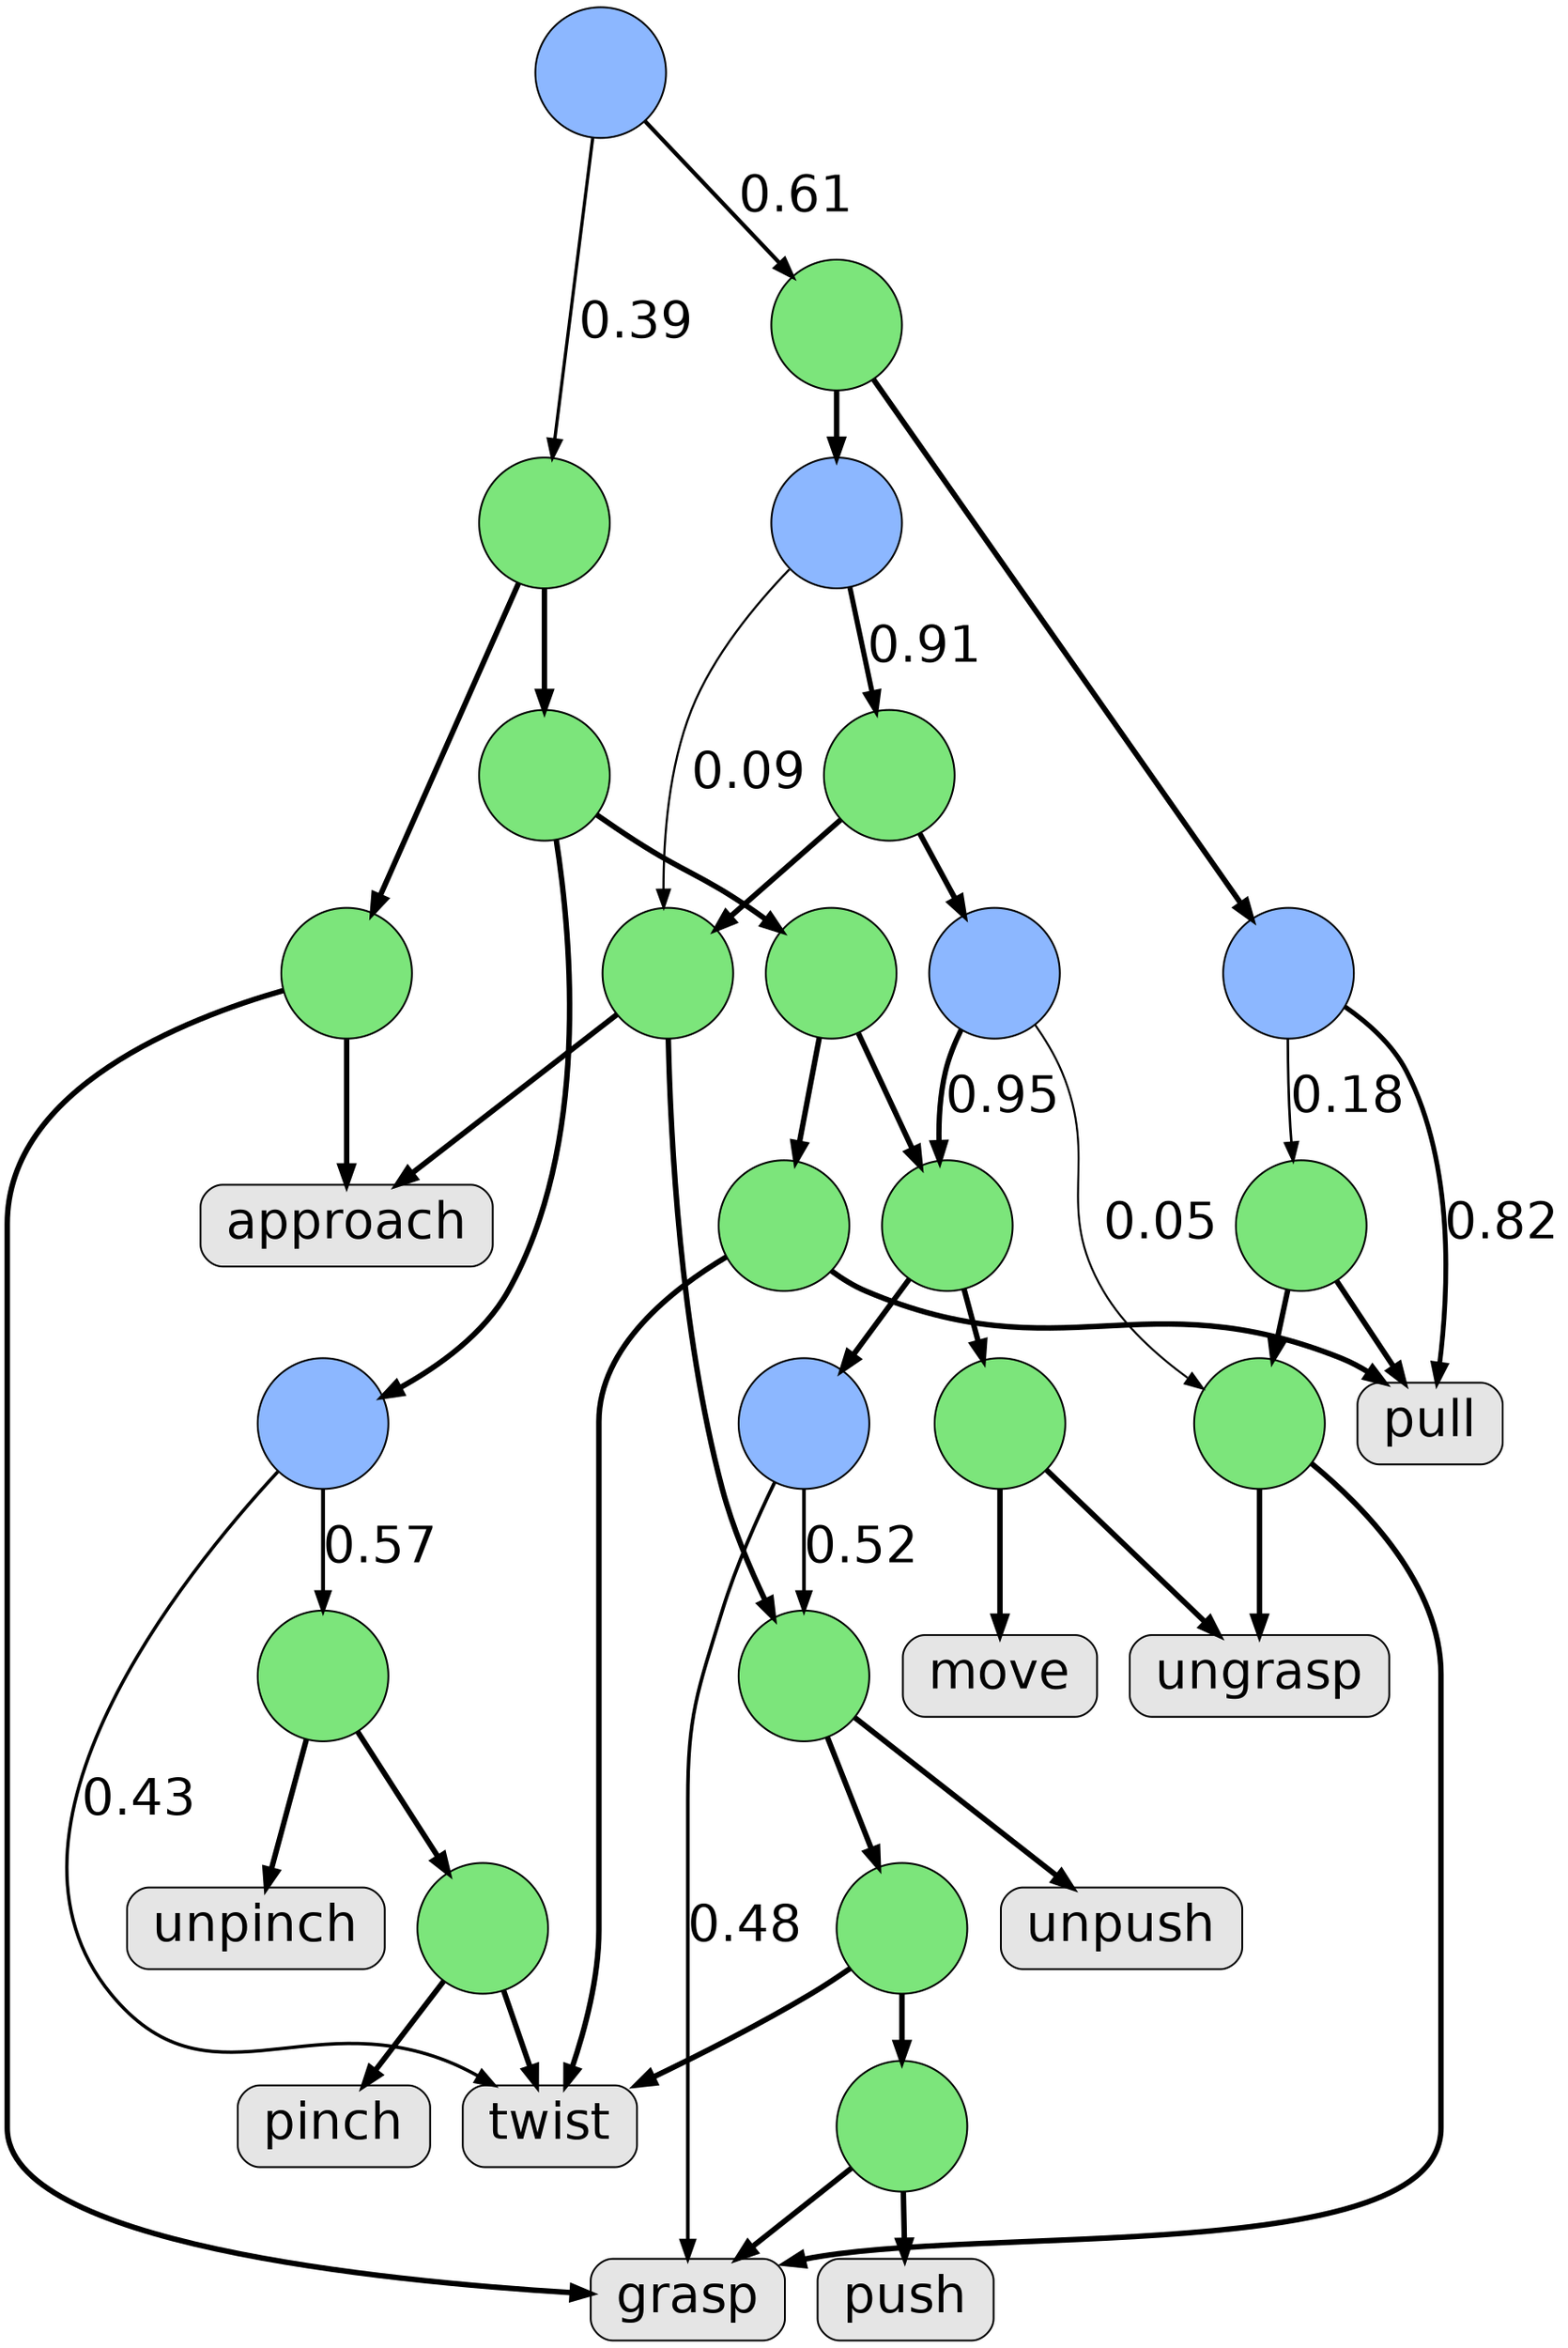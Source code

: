 digraph G {
graph[fontname = "DejaVu Sans", fontsize=28];
node[fontname = "DejaVu Sans", fontsize=28];
edge[fontname = "DejaVu Sans", fontsize=28];
61 [label="", shape=circle, fillcolor="#8cb7ff", style=filled, color=black, width=1, ranksep=0.5, nodesep=0.5]
61 -> 24 [label = "0.39", penwidth=1.7777777777777777, weight=3 ]
61 -> 17 [label = "0.61", penwidth=2.2222222222222223, weight=3 ]
24 [label="", shape=circle, fillcolor="#7ce57b", style=filled, color=black, width=1, ranksep=0.5, nodesep=0.5]
24 -> 18 [penwidth=3, weight=3]
24 -> 23 [penwidth=3, weight=3]
17 [label="", shape=circle, fillcolor="#7ce57b", style=filled, color=black, width=1, ranksep=0.5, nodesep=0.5]
17 -> 41 [penwidth=3, weight=3]
17 -> 42 [penwidth=3, weight=3]
18 [label="", shape=circle, fillcolor="#7ce57b", style=filled, color=black, width=1, ranksep=0.5, nodesep=0.5]
18 -> approach [penwidth=3, weight=3]
18 -> grasp [penwidth=3, weight=3]
23 [label="", shape=circle, fillcolor="#7ce57b", style=filled, color=black, width=1, ranksep=0.5, nodesep=0.5]
23 -> 53 [penwidth=3, weight=3]
23 -> 20 [penwidth=3, weight=3]
approach [margin="0.2,0.1", shape=box, fillcolor=grey90, style="rounded,filled", ranksep=0.5, nodesep=0.5]
grasp [margin="0.2,0.1", shape=box, fillcolor=grey90, style="rounded,filled", ranksep=0.5, nodesep=0.5]
53 [label="", shape=circle, fillcolor="#8cb7ff", style=filled, color=black, width=1, ranksep=0.5, nodesep=0.5]
53 -> twist [label = "0.43", penwidth=1.8571428571428572, weight=3 ]
53 -> 22 [label = "0.57", penwidth=2.142857142857143, weight=3 ]
20 [label="", shape=circle, fillcolor="#7ce57b", style=filled, color=black, width=1, ranksep=0.5, nodesep=0.5]
20 -> 15 [penwidth=3, weight=3]
20 -> 19 [penwidth=3, weight=3]
twist [margin="0.2,0.1", shape=box, fillcolor=grey90, style="rounded,filled", ranksep=0.5, nodesep=0.5]
22 [label="", shape=circle, fillcolor="#7ce57b", style=filled, color=black, width=1, ranksep=0.5, nodesep=0.5]
22 -> 21 [penwidth=3, weight=3]
22 -> unpinch [penwidth=3, weight=3]
21 [label="", shape=circle, fillcolor="#7ce57b", style=filled, color=black, width=1, ranksep=0.5, nodesep=0.5]
21 -> pinch [penwidth=3, weight=3]
21 -> twist [penwidth=3, weight=3]
unpinch [margin="0.2,0.1", shape=box, fillcolor=grey90, style="rounded,filled", ranksep=0.5, nodesep=0.5]
pinch [margin="0.2,0.1", shape=box, fillcolor=grey90, style="rounded,filled", ranksep=0.5, nodesep=0.5]
15 [label="", shape=circle, fillcolor="#7ce57b", style=filled, color=black, width=1, ranksep=0.5, nodesep=0.5]
15 -> 13 [penwidth=3, weight=3]
15 -> 38 [penwidth=3, weight=3]
19 [label="", shape=circle, fillcolor="#7ce57b", style=filled, color=black, width=1, ranksep=0.5, nodesep=0.5]
19 -> twist [penwidth=3, weight=3]
19 -> pull [penwidth=3, weight=3]
13 [label="", shape=circle, fillcolor="#7ce57b", style=filled, color=black, width=1, ranksep=0.5, nodesep=0.5]
13 -> ungrasp [penwidth=3, weight=3]
13 -> move [penwidth=3, weight=3]
38 [label="", shape=circle, fillcolor="#8cb7ff", style=filled, color=black, width=1, ranksep=0.5, nodesep=0.5]
38 -> 12 [label = "0.52", penwidth=2.0303030303030303, weight=3 ]
38 -> grasp [label = "0.48", penwidth=1.9696969696969697, weight=3 ]
ungrasp [margin="0.2,0.1", shape=box, fillcolor=grey90, style="rounded,filled", ranksep=0.5, nodesep=0.5]
move [margin="0.2,0.1", shape=box, fillcolor=grey90, style="rounded,filled", ranksep=0.5, nodesep=0.5]
12 [label="", shape=circle, fillcolor="#7ce57b", style=filled, color=black, width=1, ranksep=0.5, nodesep=0.5]
12 -> 11 [penwidth=3, weight=3]
12 -> unpush [penwidth=3, weight=3]
11 [label="", shape=circle, fillcolor="#7ce57b", style=filled, color=black, width=1, ranksep=0.5, nodesep=0.5]
11 -> 10 [penwidth=3, weight=3]
11 -> twist [penwidth=3, weight=3]
unpush [margin="0.2,0.1", shape=box, fillcolor=grey90, style="rounded,filled", ranksep=0.5, nodesep=0.5]
10 [label="", shape=circle, fillcolor="#7ce57b", style=filled, color=black, width=1, ranksep=0.5, nodesep=0.5]
10 -> grasp [penwidth=3, weight=3]
10 -> push [penwidth=3, weight=3]
push [margin="0.2,0.1", shape=box, fillcolor=grey90, style="rounded,filled", ranksep=0.5, nodesep=0.5]
pull [margin="0.2,0.1", shape=box, fillcolor=grey90, style="rounded,filled", ranksep=0.5, nodesep=0.5]
41 [label="", shape=circle, fillcolor="#8cb7ff", style=filled, color=black, width=1, ranksep=0.5, nodesep=0.5]
41 -> 16 [label = "0.91", penwidth=2.8181818181818183, weight=3 ]
41 -> 14 [label = "0.09", penwidth=1.1818181818181819, weight=3 ]
42 [label="", shape=circle, fillcolor="#8cb7ff", style=filled, color=black, width=1, ranksep=0.5, nodesep=0.5]
42 -> pull [label = "0.82", penwidth=2.6363636363636367, weight=3 ]
42 -> 26 [label = "0.18", penwidth=1.3636363636363638, weight=3 ]
16 [label="", shape=circle, fillcolor="#7ce57b", style=filled, color=black, width=1, ranksep=0.5, nodesep=0.5]
16 -> 14 [penwidth=3, weight=3]
16 -> 40 [penwidth=3, weight=3]
14 [label="", shape=circle, fillcolor="#7ce57b", style=filled, color=black, width=1, ranksep=0.5, nodesep=0.5]
14 -> approach [penwidth=3, weight=3]
14 -> 12 [penwidth=3, weight=3]
40 [label="", shape=circle, fillcolor="#8cb7ff", style=filled, color=black, width=1, ranksep=0.5, nodesep=0.5]
40 -> 15 [label = "0.95", penwidth=2.9, weight=3 ]
40 -> 25 [label = "0.05", penwidth=1.1, weight=3 ]
25 [label="", shape=circle, fillcolor="#7ce57b", style=filled, color=black, width=1, ranksep=0.5, nodesep=0.5]
25 -> ungrasp [penwidth=3, weight=3]
25 -> grasp [penwidth=3, weight=3]
26 [label="", shape=circle, fillcolor="#7ce57b", style=filled, color=black, width=1, ranksep=0.5, nodesep=0.5]
26 -> 25 [penwidth=3, weight=3]
26 -> pull [penwidth=3, weight=3]
}